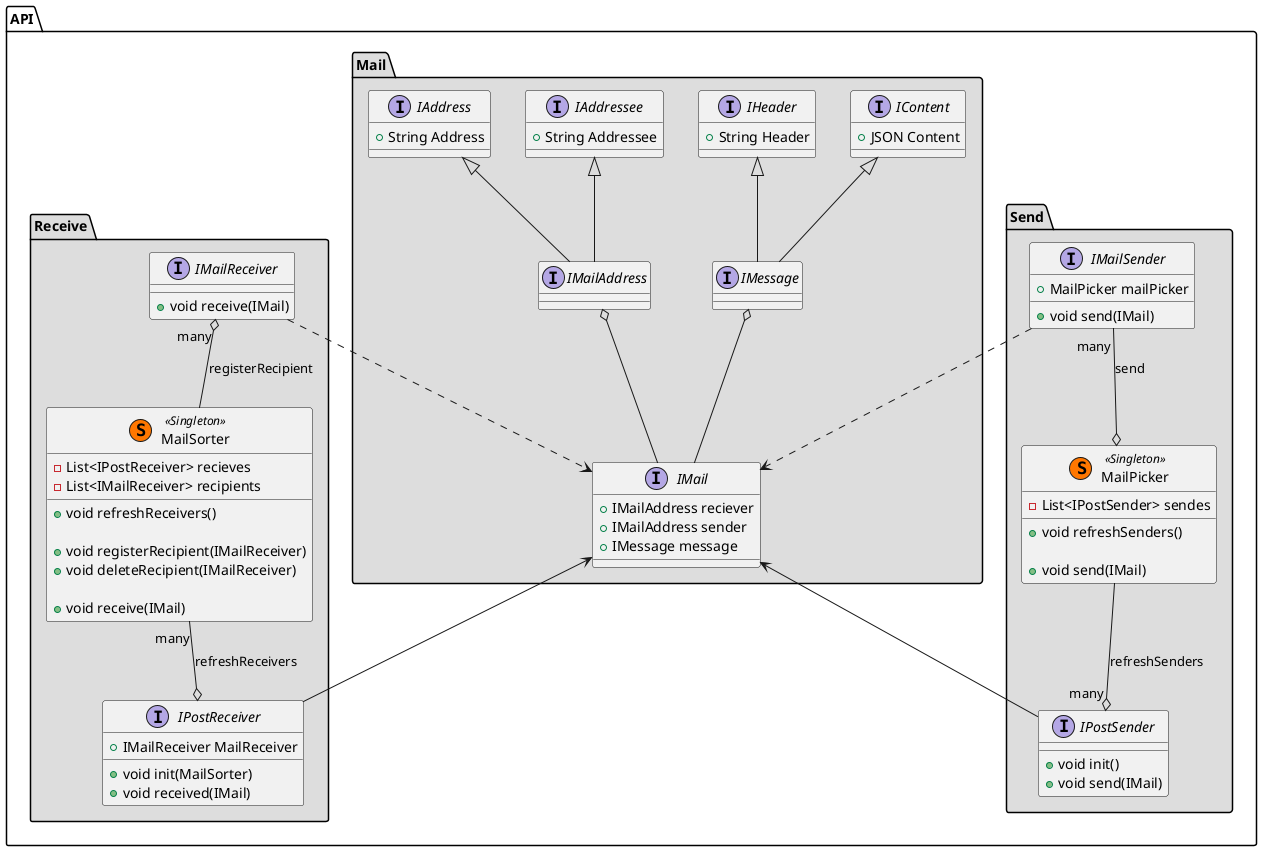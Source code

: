 @startuml
scale 1
' skinparam classAttributeIconSize 0

namespace API.Mail #DDDDDD {
    IMailAddress o-- IMail
    IMessage o-- IMail

    IContent <|-- IMessage
    IHeader <|-- IMessage
    IAddressee <|-- IMailAddress
    IAddress <|-- IMailAddress

    interface IAddress
    {
        + String Address 
    }
    interface IAddressee
    {
        + String Addressee
    } 

    interface IMailAddress
    {
    }

    interface IHeader
    {
        + String Header 
    }
    interface IContent
    {
        + JSON Content
    }
    interface IMessage
    {
    }
    interface IMail
    {
        + IMailAddress reciever
        + IMailAddress sender
        + IMessage message
    }
}

namespace API.Send #DDDDDD {
    interface IMailSender
    {
        + MailPicker mailPicker
        + void send(IMail)
    }
    class MailPicker << (S,#FF7700) Singleton >>
    {
        - List<IPostSender> sendes
        + void refreshSenders()

        + void send(IMail)
    }
    interface IPostSender
    {
        + void init()
        + void send(IMail)
    }

    IMailSender ..> API.Mail.IMail
    IMailSender "many" --o MailPicker :send
    MailPicker --o "many" IPostSender :refreshSenders
    API.Mail.IMail <-- IPostSender
}


namespace API.Receive #DDDDDD {
    interface IMailReceiver
    {
        + void receive(IMail)
    }
    class MailSorter << (S,#FF7700) Singleton >>
    {
        - List<IPostReceiver> recieves
        - List<IMailReceiver> recipients
        + void refreshReceivers()
 
        + void registerRecipient(IMailReceiver)
        + void deleteRecipient(IMailReceiver)

       + void receive(IMail)
    }
    interface IPostReceiver
    {
        + IMailReceiver MailReceiver
        + void init(MailSorter)
        + void received(IMail)
    }

    IMailReceiver ..> API.Mail.IMail
    IMailReceiver "many" o-- MailSorter : registerRecipient
    MailSorter "many" --o IPostReceiver : refreshReceivers
    API.Mail.IMail <-- IPostReceiver
}







' interface IMailHandler
' {
' }
' IMailHandler <|-- IMailReceiver
' IMailHandler <|-- IMailSender

' interface IPostHandler
' {
' }
' IPostReceiver --|> IPostHandler
' IPostSender  --|> IPostHandler

@enduml
